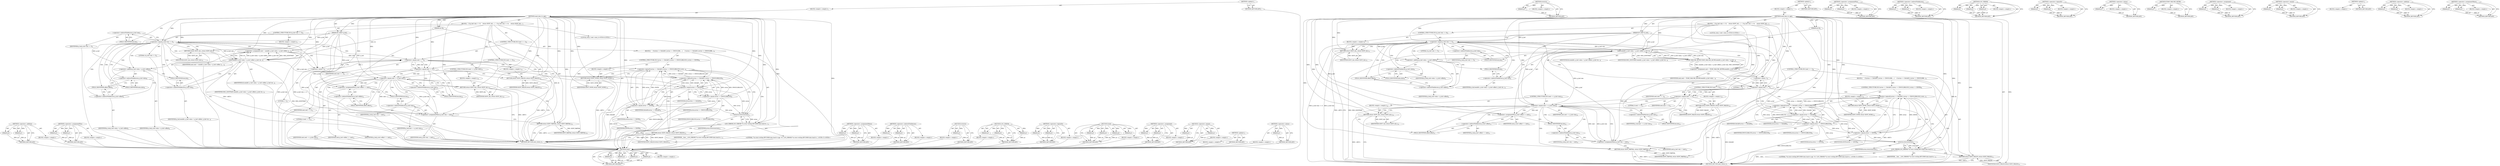 digraph "&lt;operator&gt;.assignmentMinus" {
vulnerable_140 [label=<(METHOD,&lt;operator&gt;.addition)>];
vulnerable_141 [label=<(PARAM,p1)>];
vulnerable_142 [label=<(PARAM,p2)>];
vulnerable_143 [label=<(BLOCK,&lt;empty&gt;,&lt;empty&gt;)>];
vulnerable_144 [label=<(METHOD_RETURN,ANY)>];
vulnerable_164 [label=<(METHOD,&lt;operator&gt;.assignmentPlus)>];
vulnerable_165 [label=<(PARAM,p1)>];
vulnerable_166 [label=<(PARAM,p2)>];
vulnerable_167 [label=<(BLOCK,&lt;empty&gt;,&lt;empty&gt;)>];
vulnerable_168 [label=<(METHOD_RETURN,ANY)>];
vulnerable_6 [label=<(METHOD,&lt;global&gt;)<SUB>1</SUB>>];
vulnerable_7 [label=<(BLOCK,&lt;empty&gt;,&lt;empty&gt;)<SUB>1</SUB>>];
vulnerable_8 [label=<(METHOD,send_data_to_app)<SUB>1</SUB>>];
vulnerable_9 [label=<(PARAM,int fd)<SUB>1</SUB>>];
vulnerable_10 [label=<(PARAM,BT_HDR *p_buf)<SUB>1</SUB>>];
vulnerable_11 [label=<(BLOCK,{

   if (p_buf-&gt;len == 0)
     return SENT_ALL...,{

   if (p_buf-&gt;len == 0)
     return SENT_ALL...)<SUB>1</SUB>>];
vulnerable_12 [label=<(CONTROL_STRUCTURE,IF,if (p_buf-&gt;len == 0))<SUB>3</SUB>>];
vulnerable_13 [label=<(&lt;operator&gt;.equals,p_buf-&gt;len == 0)<SUB>3</SUB>>];
vulnerable_14 [label=<(&lt;operator&gt;.indirectFieldAccess,p_buf-&gt;len)<SUB>3</SUB>>];
vulnerable_15 [label=<(IDENTIFIER,p_buf,p_buf-&gt;len == 0)<SUB>3</SUB>>];
vulnerable_16 [label=<(FIELD_IDENTIFIER,len,len)<SUB>3</SUB>>];
vulnerable_17 [label=<(LITERAL,0,p_buf-&gt;len == 0)<SUB>3</SUB>>];
vulnerable_18 [label=<(BLOCK,&lt;empty&gt;,&lt;empty&gt;)<SUB>4</SUB>>];
vulnerable_19 [label=<(RETURN,return SENT_ALL;,return SENT_ALL;)<SUB>4</SUB>>];
vulnerable_20 [label=<(IDENTIFIER,SENT_ALL,return SENT_ALL;)<SUB>4</SUB>>];
vulnerable_21 [label="<(LOCAL,ssize_t sent: ssize_t)<SUB>6</SUB>>"];
vulnerable_22 [label=<(&lt;operator&gt;.assignment,sent = send(fd, p_buf-&gt;data + p_buf-&gt;offset, p_...)<SUB>6</SUB>>];
vulnerable_23 [label=<(IDENTIFIER,sent,sent = send(fd, p_buf-&gt;data + p_buf-&gt;offset, p_...)<SUB>6</SUB>>];
vulnerable_24 [label=<(send,send(fd, p_buf-&gt;data + p_buf-&gt;offset, p_buf-&gt;le...)<SUB>6</SUB>>];
vulnerable_25 [label=<(IDENTIFIER,fd,send(fd, p_buf-&gt;data + p_buf-&gt;offset, p_buf-&gt;le...)<SUB>6</SUB>>];
vulnerable_26 [label=<(&lt;operator&gt;.addition,p_buf-&gt;data + p_buf-&gt;offset)<SUB>6</SUB>>];
vulnerable_27 [label=<(&lt;operator&gt;.indirectFieldAccess,p_buf-&gt;data)<SUB>6</SUB>>];
vulnerable_28 [label=<(IDENTIFIER,p_buf,p_buf-&gt;data + p_buf-&gt;offset)<SUB>6</SUB>>];
vulnerable_29 [label=<(FIELD_IDENTIFIER,data,data)<SUB>6</SUB>>];
vulnerable_30 [label=<(&lt;operator&gt;.indirectFieldAccess,p_buf-&gt;offset)<SUB>6</SUB>>];
vulnerable_31 [label=<(IDENTIFIER,p_buf,p_buf-&gt;data + p_buf-&gt;offset)<SUB>6</SUB>>];
vulnerable_32 [label=<(FIELD_IDENTIFIER,offset,offset)<SUB>6</SUB>>];
vulnerable_33 [label=<(&lt;operator&gt;.indirectFieldAccess,p_buf-&gt;len)<SUB>6</SUB>>];
vulnerable_34 [label=<(IDENTIFIER,p_buf,send(fd, p_buf-&gt;data + p_buf-&gt;offset, p_buf-&gt;le...)<SUB>6</SUB>>];
vulnerable_35 [label=<(FIELD_IDENTIFIER,len,len)<SUB>6</SUB>>];
vulnerable_36 [label=<(IDENTIFIER,MSG_DONTWAIT,send(fd, p_buf-&gt;data + p_buf-&gt;offset, p_buf-&gt;le...)<SUB>6</SUB>>];
vulnerable_37 [label=<(CONTROL_STRUCTURE,IF,if (sent == -1))<SUB>8</SUB>>];
vulnerable_38 [label=<(&lt;operator&gt;.equals,sent == -1)<SUB>8</SUB>>];
vulnerable_39 [label=<(IDENTIFIER,sent,sent == -1)<SUB>8</SUB>>];
vulnerable_40 [label=<(&lt;operator&gt;.minus,-1)<SUB>8</SUB>>];
vulnerable_41 [label=<(LITERAL,1,-1)<SUB>8</SUB>>];
vulnerable_42 [label=<(BLOCK,{
     if (errno == EAGAIN || errno == EWOULDBL...,{
     if (errno == EAGAIN || errno == EWOULDBL...)<SUB>8</SUB>>];
vulnerable_43 [label=<(CONTROL_STRUCTURE,IF,if (errno == EAGAIN || errno == EWOULDBLOCK || errno == EINTR))<SUB>9</SUB>>];
vulnerable_44 [label=<(&lt;operator&gt;.logicalOr,errno == EAGAIN || errno == EWOULDBLOCK || errn...)<SUB>9</SUB>>];
vulnerable_45 [label=<(&lt;operator&gt;.logicalOr,errno == EAGAIN || errno == EWOULDBLOCK)<SUB>9</SUB>>];
vulnerable_46 [label=<(&lt;operator&gt;.equals,errno == EAGAIN)<SUB>9</SUB>>];
vulnerable_47 [label=<(IDENTIFIER,errno,errno == EAGAIN)<SUB>9</SUB>>];
vulnerable_48 [label=<(IDENTIFIER,EAGAIN,errno == EAGAIN)<SUB>9</SUB>>];
vulnerable_49 [label=<(&lt;operator&gt;.equals,errno == EWOULDBLOCK)<SUB>9</SUB>>];
vulnerable_50 [label=<(IDENTIFIER,errno,errno == EWOULDBLOCK)<SUB>9</SUB>>];
vulnerable_51 [label=<(IDENTIFIER,EWOULDBLOCK,errno == EWOULDBLOCK)<SUB>9</SUB>>];
vulnerable_52 [label=<(&lt;operator&gt;.equals,errno == EINTR)<SUB>9</SUB>>];
vulnerable_53 [label=<(IDENTIFIER,errno,errno == EINTR)<SUB>9</SUB>>];
vulnerable_54 [label=<(IDENTIFIER,EINTR,errno == EINTR)<SUB>9</SUB>>];
vulnerable_55 [label=<(BLOCK,&lt;empty&gt;,&lt;empty&gt;)<SUB>10</SUB>>];
vulnerable_56 [label=<(RETURN,return SENT_NONE;,return SENT_NONE;)<SUB>10</SUB>>];
vulnerable_57 [label=<(IDENTIFIER,SENT_NONE,return SENT_NONE;)<SUB>10</SUB>>];
vulnerable_58 [label=<(LOG_ERROR,LOG_ERROR(&quot;%s error writing RFCOMM data back to...)<SUB>11</SUB>>];
vulnerable_59 [label="<(LITERAL,&quot;%s error writing RFCOMM data back to app: %s&quot;,LOG_ERROR(&quot;%s error writing RFCOMM data back to...)<SUB>11</SUB>>"];
vulnerable_60 [label=<(IDENTIFIER,__func__,LOG_ERROR(&quot;%s error writing RFCOMM data back to...)<SUB>11</SUB>>];
vulnerable_61 [label=<(strerror,strerror(errno))<SUB>11</SUB>>];
vulnerable_62 [label=<(IDENTIFIER,errno,strerror(errno))<SUB>11</SUB>>];
vulnerable_63 [label=<(RETURN,return SENT_FAILED;,return SENT_FAILED;)<SUB>12</SUB>>];
vulnerable_64 [label=<(IDENTIFIER,SENT_FAILED,return SENT_FAILED;)<SUB>12</SUB>>];
vulnerable_65 [label=<(CONTROL_STRUCTURE,IF,if (sent == 0))<SUB>15</SUB>>];
vulnerable_66 [label=<(&lt;operator&gt;.equals,sent == 0)<SUB>15</SUB>>];
vulnerable_67 [label=<(IDENTIFIER,sent,sent == 0)<SUB>15</SUB>>];
vulnerable_68 [label=<(LITERAL,0,sent == 0)<SUB>15</SUB>>];
vulnerable_69 [label=<(BLOCK,&lt;empty&gt;,&lt;empty&gt;)<SUB>16</SUB>>];
vulnerable_70 [label=<(RETURN,return SENT_FAILED;,return SENT_FAILED;)<SUB>16</SUB>>];
vulnerable_71 [label=<(IDENTIFIER,SENT_FAILED,return SENT_FAILED;)<SUB>16</SUB>>];
vulnerable_72 [label=<(CONTROL_STRUCTURE,IF,if (sent == p_buf-&gt;len))<SUB>18</SUB>>];
vulnerable_73 [label=<(&lt;operator&gt;.equals,sent == p_buf-&gt;len)<SUB>18</SUB>>];
vulnerable_74 [label=<(IDENTIFIER,sent,sent == p_buf-&gt;len)<SUB>18</SUB>>];
vulnerable_75 [label=<(&lt;operator&gt;.indirectFieldAccess,p_buf-&gt;len)<SUB>18</SUB>>];
vulnerable_76 [label=<(IDENTIFIER,p_buf,sent == p_buf-&gt;len)<SUB>18</SUB>>];
vulnerable_77 [label=<(FIELD_IDENTIFIER,len,len)<SUB>18</SUB>>];
vulnerable_78 [label=<(BLOCK,&lt;empty&gt;,&lt;empty&gt;)<SUB>19</SUB>>];
vulnerable_79 [label=<(RETURN,return SENT_ALL;,return SENT_ALL;)<SUB>19</SUB>>];
vulnerable_80 [label=<(IDENTIFIER,SENT_ALL,return SENT_ALL;)<SUB>19</SUB>>];
vulnerable_81 [label=<(&lt;operator&gt;.assignmentPlus,p_buf-&gt;offset += sent)<SUB>21</SUB>>];
vulnerable_82 [label=<(&lt;operator&gt;.indirectFieldAccess,p_buf-&gt;offset)<SUB>21</SUB>>];
vulnerable_83 [label=<(IDENTIFIER,p_buf,p_buf-&gt;offset += sent)<SUB>21</SUB>>];
vulnerable_84 [label=<(FIELD_IDENTIFIER,offset,offset)<SUB>21</SUB>>];
vulnerable_85 [label=<(IDENTIFIER,sent,p_buf-&gt;offset += sent)<SUB>21</SUB>>];
vulnerable_86 [label=<(&lt;operator&gt;.assignmentMinus,p_buf-&gt;len -= sent)<SUB>22</SUB>>];
vulnerable_87 [label=<(&lt;operator&gt;.indirectFieldAccess,p_buf-&gt;len)<SUB>22</SUB>>];
vulnerable_88 [label=<(IDENTIFIER,p_buf,p_buf-&gt;len -= sent)<SUB>22</SUB>>];
vulnerable_89 [label=<(FIELD_IDENTIFIER,len,len)<SUB>22</SUB>>];
vulnerable_90 [label=<(IDENTIFIER,sent,p_buf-&gt;len -= sent)<SUB>22</SUB>>];
vulnerable_91 [label=<(RETURN,return SENT_PARTIAL;,return SENT_PARTIAL;)<SUB>23</SUB>>];
vulnerable_92 [label=<(IDENTIFIER,SENT_PARTIAL,return SENT_PARTIAL;)<SUB>23</SUB>>];
vulnerable_93 [label=<(METHOD_RETURN,sent_status_t)<SUB>1</SUB>>];
vulnerable_95 [label=<(METHOD_RETURN,ANY)<SUB>1</SUB>>];
vulnerable_169 [label=<(METHOD,&lt;operator&gt;.assignmentMinus)>];
vulnerable_170 [label=<(PARAM,p1)>];
vulnerable_171 [label=<(PARAM,p2)>];
vulnerable_172 [label=<(BLOCK,&lt;empty&gt;,&lt;empty&gt;)>];
vulnerable_173 [label=<(METHOD_RETURN,ANY)>];
vulnerable_123 [label=<(METHOD,&lt;operator&gt;.indirectFieldAccess)>];
vulnerable_124 [label=<(PARAM,p1)>];
vulnerable_125 [label=<(PARAM,p2)>];
vulnerable_126 [label=<(BLOCK,&lt;empty&gt;,&lt;empty&gt;)>];
vulnerable_127 [label=<(METHOD_RETURN,ANY)>];
vulnerable_160 [label=<(METHOD,strerror)>];
vulnerable_161 [label=<(PARAM,p1)>];
vulnerable_162 [label=<(BLOCK,&lt;empty&gt;,&lt;empty&gt;)>];
vulnerable_163 [label=<(METHOD_RETURN,ANY)>];
vulnerable_154 [label=<(METHOD,LOG_ERROR)>];
vulnerable_155 [label=<(PARAM,p1)>];
vulnerable_156 [label=<(PARAM,p2)>];
vulnerable_157 [label=<(PARAM,p3)>];
vulnerable_158 [label=<(BLOCK,&lt;empty&gt;,&lt;empty&gt;)>];
vulnerable_159 [label=<(METHOD_RETURN,ANY)>];
vulnerable_149 [label=<(METHOD,&lt;operator&gt;.logicalOr)>];
vulnerable_150 [label=<(PARAM,p1)>];
vulnerable_151 [label=<(PARAM,p2)>];
vulnerable_152 [label=<(BLOCK,&lt;empty&gt;,&lt;empty&gt;)>];
vulnerable_153 [label=<(METHOD_RETURN,ANY)>];
vulnerable_133 [label=<(METHOD,send)>];
vulnerable_134 [label=<(PARAM,p1)>];
vulnerable_135 [label=<(PARAM,p2)>];
vulnerable_136 [label=<(PARAM,p3)>];
vulnerable_137 [label=<(PARAM,p4)>];
vulnerable_138 [label=<(BLOCK,&lt;empty&gt;,&lt;empty&gt;)>];
vulnerable_139 [label=<(METHOD_RETURN,ANY)>];
vulnerable_128 [label=<(METHOD,&lt;operator&gt;.assignment)>];
vulnerable_129 [label=<(PARAM,p1)>];
vulnerable_130 [label=<(PARAM,p2)>];
vulnerable_131 [label=<(BLOCK,&lt;empty&gt;,&lt;empty&gt;)>];
vulnerable_132 [label=<(METHOD_RETURN,ANY)>];
vulnerable_118 [label=<(METHOD,&lt;operator&gt;.equals)>];
vulnerable_119 [label=<(PARAM,p1)>];
vulnerable_120 [label=<(PARAM,p2)>];
vulnerable_121 [label=<(BLOCK,&lt;empty&gt;,&lt;empty&gt;)>];
vulnerable_122 [label=<(METHOD_RETURN,ANY)>];
vulnerable_112 [label=<(METHOD,&lt;global&gt;)<SUB>1</SUB>>];
vulnerable_113 [label=<(BLOCK,&lt;empty&gt;,&lt;empty&gt;)>];
vulnerable_114 [label=<(METHOD_RETURN,ANY)>];
vulnerable_145 [label=<(METHOD,&lt;operator&gt;.minus)>];
vulnerable_146 [label=<(PARAM,p1)>];
vulnerable_147 [label=<(BLOCK,&lt;empty&gt;,&lt;empty&gt;)>];
vulnerable_148 [label=<(METHOD_RETURN,ANY)>];
fixed_138 [label=<(METHOD,send)>];
fixed_139 [label=<(PARAM,p1)>];
fixed_140 [label=<(PARAM,p2)>];
fixed_141 [label=<(PARAM,p3)>];
fixed_142 [label=<(PARAM,p4)>];
fixed_143 [label=<(BLOCK,&lt;empty&gt;,&lt;empty&gt;)>];
fixed_144 [label=<(METHOD_RETURN,ANY)>];
fixed_165 [label=<(METHOD,strerror)>];
fixed_166 [label=<(PARAM,p1)>];
fixed_167 [label=<(BLOCK,&lt;empty&gt;,&lt;empty&gt;)>];
fixed_168 [label=<(METHOD_RETURN,ANY)>];
fixed_6 [label=<(METHOD,&lt;global&gt;)<SUB>1</SUB>>];
fixed_7 [label=<(BLOCK,&lt;empty&gt;,&lt;empty&gt;)<SUB>1</SUB>>];
fixed_8 [label=<(METHOD,send_data_to_app)<SUB>1</SUB>>];
fixed_9 [label=<(PARAM,int fd)<SUB>1</SUB>>];
fixed_10 [label=<(PARAM,BT_HDR *p_buf)<SUB>1</SUB>>];
fixed_11 [label=<(BLOCK,{

   if (p_buf-&gt;len == 0)
     return SENT_ALL...,{

   if (p_buf-&gt;len == 0)
     return SENT_ALL...)<SUB>1</SUB>>];
fixed_12 [label=<(CONTROL_STRUCTURE,IF,if (p_buf-&gt;len == 0))<SUB>3</SUB>>];
fixed_13 [label=<(&lt;operator&gt;.equals,p_buf-&gt;len == 0)<SUB>3</SUB>>];
fixed_14 [label=<(&lt;operator&gt;.indirectFieldAccess,p_buf-&gt;len)<SUB>3</SUB>>];
fixed_15 [label=<(IDENTIFIER,p_buf,p_buf-&gt;len == 0)<SUB>3</SUB>>];
fixed_16 [label=<(FIELD_IDENTIFIER,len,len)<SUB>3</SUB>>];
fixed_17 [label=<(LITERAL,0,p_buf-&gt;len == 0)<SUB>3</SUB>>];
fixed_18 [label=<(BLOCK,&lt;empty&gt;,&lt;empty&gt;)<SUB>4</SUB>>];
fixed_19 [label=<(RETURN,return SENT_ALL;,return SENT_ALL;)<SUB>4</SUB>>];
fixed_20 [label=<(IDENTIFIER,SENT_ALL,return SENT_ALL;)<SUB>4</SUB>>];
fixed_21 [label="<(LOCAL,ssize_t sent: ssize_t)<SUB>6</SUB>>"];
fixed_22 [label=<(&lt;operator&gt;.assignment,sent = TEMP_FAILURE_RETRY(send(fd, p_buf-&gt;data ...)<SUB>6</SUB>>];
fixed_23 [label=<(IDENTIFIER,sent,sent = TEMP_FAILURE_RETRY(send(fd, p_buf-&gt;data ...)<SUB>6</SUB>>];
fixed_24 [label=<(TEMP_FAILURE_RETRY,TEMP_FAILURE_RETRY(send(fd, p_buf-&gt;data + p_buf...)<SUB>6</SUB>>];
fixed_25 [label=<(send,send(fd, p_buf-&gt;data + p_buf-&gt;offset, p_buf-&gt;le...)<SUB>6</SUB>>];
fixed_26 [label=<(IDENTIFIER,fd,send(fd, p_buf-&gt;data + p_buf-&gt;offset, p_buf-&gt;le...)<SUB>6</SUB>>];
fixed_27 [label=<(&lt;operator&gt;.addition,p_buf-&gt;data + p_buf-&gt;offset)<SUB>6</SUB>>];
fixed_28 [label=<(&lt;operator&gt;.indirectFieldAccess,p_buf-&gt;data)<SUB>6</SUB>>];
fixed_29 [label=<(IDENTIFIER,p_buf,p_buf-&gt;data + p_buf-&gt;offset)<SUB>6</SUB>>];
fixed_30 [label=<(FIELD_IDENTIFIER,data,data)<SUB>6</SUB>>];
fixed_31 [label=<(&lt;operator&gt;.indirectFieldAccess,p_buf-&gt;offset)<SUB>6</SUB>>];
fixed_32 [label=<(IDENTIFIER,p_buf,p_buf-&gt;data + p_buf-&gt;offset)<SUB>6</SUB>>];
fixed_33 [label=<(FIELD_IDENTIFIER,offset,offset)<SUB>6</SUB>>];
fixed_34 [label=<(&lt;operator&gt;.indirectFieldAccess,p_buf-&gt;len)<SUB>6</SUB>>];
fixed_35 [label=<(IDENTIFIER,p_buf,send(fd, p_buf-&gt;data + p_buf-&gt;offset, p_buf-&gt;le...)<SUB>6</SUB>>];
fixed_36 [label=<(FIELD_IDENTIFIER,len,len)<SUB>6</SUB>>];
fixed_37 [label=<(IDENTIFIER,MSG_DONTWAIT,send(fd, p_buf-&gt;data + p_buf-&gt;offset, p_buf-&gt;le...)<SUB>6</SUB>>];
fixed_38 [label=<(CONTROL_STRUCTURE,IF,if (sent == -1))<SUB>8</SUB>>];
fixed_39 [label=<(&lt;operator&gt;.equals,sent == -1)<SUB>8</SUB>>];
fixed_40 [label=<(IDENTIFIER,sent,sent == -1)<SUB>8</SUB>>];
fixed_41 [label=<(&lt;operator&gt;.minus,-1)<SUB>8</SUB>>];
fixed_42 [label=<(LITERAL,1,-1)<SUB>8</SUB>>];
fixed_43 [label=<(BLOCK,{
     if (errno == EAGAIN || errno == EWOULDBL...,{
     if (errno == EAGAIN || errno == EWOULDBL...)<SUB>8</SUB>>];
fixed_44 [label=<(CONTROL_STRUCTURE,IF,if (errno == EAGAIN || errno == EWOULDBLOCK || errno == EINTR))<SUB>9</SUB>>];
fixed_45 [label=<(&lt;operator&gt;.logicalOr,errno == EAGAIN || errno == EWOULDBLOCK || errn...)<SUB>9</SUB>>];
fixed_46 [label=<(&lt;operator&gt;.logicalOr,errno == EAGAIN || errno == EWOULDBLOCK)<SUB>9</SUB>>];
fixed_47 [label=<(&lt;operator&gt;.equals,errno == EAGAIN)<SUB>9</SUB>>];
fixed_48 [label=<(IDENTIFIER,errno,errno == EAGAIN)<SUB>9</SUB>>];
fixed_49 [label=<(IDENTIFIER,EAGAIN,errno == EAGAIN)<SUB>9</SUB>>];
fixed_50 [label=<(&lt;operator&gt;.equals,errno == EWOULDBLOCK)<SUB>9</SUB>>];
fixed_51 [label=<(IDENTIFIER,errno,errno == EWOULDBLOCK)<SUB>9</SUB>>];
fixed_52 [label=<(IDENTIFIER,EWOULDBLOCK,errno == EWOULDBLOCK)<SUB>9</SUB>>];
fixed_53 [label=<(&lt;operator&gt;.equals,errno == EINTR)<SUB>9</SUB>>];
fixed_54 [label=<(IDENTIFIER,errno,errno == EINTR)<SUB>9</SUB>>];
fixed_55 [label=<(IDENTIFIER,EINTR,errno == EINTR)<SUB>9</SUB>>];
fixed_56 [label=<(BLOCK,&lt;empty&gt;,&lt;empty&gt;)<SUB>10</SUB>>];
fixed_57 [label=<(RETURN,return SENT_NONE;,return SENT_NONE;)<SUB>10</SUB>>];
fixed_58 [label=<(IDENTIFIER,SENT_NONE,return SENT_NONE;)<SUB>10</SUB>>];
fixed_59 [label=<(LOG_ERROR,LOG_ERROR(&quot;%s error writing RFCOMM data back to...)<SUB>11</SUB>>];
fixed_60 [label="<(LITERAL,&quot;%s error writing RFCOMM data back to app: %s&quot;,LOG_ERROR(&quot;%s error writing RFCOMM data back to...)<SUB>11</SUB>>"];
fixed_61 [label=<(IDENTIFIER,__func__,LOG_ERROR(&quot;%s error writing RFCOMM data back to...)<SUB>11</SUB>>];
fixed_62 [label=<(strerror,strerror(errno))<SUB>11</SUB>>];
fixed_63 [label=<(IDENTIFIER,errno,strerror(errno))<SUB>11</SUB>>];
fixed_64 [label=<(RETURN,return SENT_FAILED;,return SENT_FAILED;)<SUB>12</SUB>>];
fixed_65 [label=<(IDENTIFIER,SENT_FAILED,return SENT_FAILED;)<SUB>12</SUB>>];
fixed_66 [label=<(CONTROL_STRUCTURE,IF,if (sent == 0))<SUB>15</SUB>>];
fixed_67 [label=<(&lt;operator&gt;.equals,sent == 0)<SUB>15</SUB>>];
fixed_68 [label=<(IDENTIFIER,sent,sent == 0)<SUB>15</SUB>>];
fixed_69 [label=<(LITERAL,0,sent == 0)<SUB>15</SUB>>];
fixed_70 [label=<(BLOCK,&lt;empty&gt;,&lt;empty&gt;)<SUB>16</SUB>>];
fixed_71 [label=<(RETURN,return SENT_FAILED;,return SENT_FAILED;)<SUB>16</SUB>>];
fixed_72 [label=<(IDENTIFIER,SENT_FAILED,return SENT_FAILED;)<SUB>16</SUB>>];
fixed_73 [label=<(CONTROL_STRUCTURE,IF,if (sent == p_buf-&gt;len))<SUB>18</SUB>>];
fixed_74 [label=<(&lt;operator&gt;.equals,sent == p_buf-&gt;len)<SUB>18</SUB>>];
fixed_75 [label=<(IDENTIFIER,sent,sent == p_buf-&gt;len)<SUB>18</SUB>>];
fixed_76 [label=<(&lt;operator&gt;.indirectFieldAccess,p_buf-&gt;len)<SUB>18</SUB>>];
fixed_77 [label=<(IDENTIFIER,p_buf,sent == p_buf-&gt;len)<SUB>18</SUB>>];
fixed_78 [label=<(FIELD_IDENTIFIER,len,len)<SUB>18</SUB>>];
fixed_79 [label=<(BLOCK,&lt;empty&gt;,&lt;empty&gt;)<SUB>19</SUB>>];
fixed_80 [label=<(RETURN,return SENT_ALL;,return SENT_ALL;)<SUB>19</SUB>>];
fixed_81 [label=<(IDENTIFIER,SENT_ALL,return SENT_ALL;)<SUB>19</SUB>>];
fixed_82 [label=<(&lt;operator&gt;.assignmentPlus,p_buf-&gt;offset += sent)<SUB>21</SUB>>];
fixed_83 [label=<(&lt;operator&gt;.indirectFieldAccess,p_buf-&gt;offset)<SUB>21</SUB>>];
fixed_84 [label=<(IDENTIFIER,p_buf,p_buf-&gt;offset += sent)<SUB>21</SUB>>];
fixed_85 [label=<(FIELD_IDENTIFIER,offset,offset)<SUB>21</SUB>>];
fixed_86 [label=<(IDENTIFIER,sent,p_buf-&gt;offset += sent)<SUB>21</SUB>>];
fixed_87 [label=<(&lt;operator&gt;.assignmentMinus,p_buf-&gt;len -= sent)<SUB>22</SUB>>];
fixed_88 [label=<(&lt;operator&gt;.indirectFieldAccess,p_buf-&gt;len)<SUB>22</SUB>>];
fixed_89 [label=<(IDENTIFIER,p_buf,p_buf-&gt;len -= sent)<SUB>22</SUB>>];
fixed_90 [label=<(FIELD_IDENTIFIER,len,len)<SUB>22</SUB>>];
fixed_91 [label=<(IDENTIFIER,sent,p_buf-&gt;len -= sent)<SUB>22</SUB>>];
fixed_92 [label=<(RETURN,return SENT_PARTIAL;,return SENT_PARTIAL;)<SUB>23</SUB>>];
fixed_93 [label=<(IDENTIFIER,SENT_PARTIAL,return SENT_PARTIAL;)<SUB>23</SUB>>];
fixed_94 [label=<(METHOD_RETURN,sent_status_t)<SUB>1</SUB>>];
fixed_96 [label=<(METHOD_RETURN,ANY)<SUB>1</SUB>>];
fixed_169 [label=<(METHOD,&lt;operator&gt;.assignmentPlus)>];
fixed_170 [label=<(PARAM,p1)>];
fixed_171 [label=<(PARAM,p2)>];
fixed_172 [label=<(BLOCK,&lt;empty&gt;,&lt;empty&gt;)>];
fixed_173 [label=<(METHOD_RETURN,ANY)>];
fixed_124 [label=<(METHOD,&lt;operator&gt;.indirectFieldAccess)>];
fixed_125 [label=<(PARAM,p1)>];
fixed_126 [label=<(PARAM,p2)>];
fixed_127 [label=<(BLOCK,&lt;empty&gt;,&lt;empty&gt;)>];
fixed_128 [label=<(METHOD_RETURN,ANY)>];
fixed_159 [label=<(METHOD,LOG_ERROR)>];
fixed_160 [label=<(PARAM,p1)>];
fixed_161 [label=<(PARAM,p2)>];
fixed_162 [label=<(PARAM,p3)>];
fixed_163 [label=<(BLOCK,&lt;empty&gt;,&lt;empty&gt;)>];
fixed_164 [label=<(METHOD_RETURN,ANY)>];
fixed_154 [label=<(METHOD,&lt;operator&gt;.logicalOr)>];
fixed_155 [label=<(PARAM,p1)>];
fixed_156 [label=<(PARAM,p2)>];
fixed_157 [label=<(BLOCK,&lt;empty&gt;,&lt;empty&gt;)>];
fixed_158 [label=<(METHOD_RETURN,ANY)>];
fixed_150 [label=<(METHOD,&lt;operator&gt;.minus)>];
fixed_151 [label=<(PARAM,p1)>];
fixed_152 [label=<(BLOCK,&lt;empty&gt;,&lt;empty&gt;)>];
fixed_153 [label=<(METHOD_RETURN,ANY)>];
fixed_134 [label=<(METHOD,TEMP_FAILURE_RETRY)>];
fixed_135 [label=<(PARAM,p1)>];
fixed_136 [label=<(BLOCK,&lt;empty&gt;,&lt;empty&gt;)>];
fixed_137 [label=<(METHOD_RETURN,ANY)>];
fixed_129 [label=<(METHOD,&lt;operator&gt;.assignment)>];
fixed_130 [label=<(PARAM,p1)>];
fixed_131 [label=<(PARAM,p2)>];
fixed_132 [label=<(BLOCK,&lt;empty&gt;,&lt;empty&gt;)>];
fixed_133 [label=<(METHOD_RETURN,ANY)>];
fixed_119 [label=<(METHOD,&lt;operator&gt;.equals)>];
fixed_120 [label=<(PARAM,p1)>];
fixed_121 [label=<(PARAM,p2)>];
fixed_122 [label=<(BLOCK,&lt;empty&gt;,&lt;empty&gt;)>];
fixed_123 [label=<(METHOD_RETURN,ANY)>];
fixed_113 [label=<(METHOD,&lt;global&gt;)<SUB>1</SUB>>];
fixed_114 [label=<(BLOCK,&lt;empty&gt;,&lt;empty&gt;)>];
fixed_115 [label=<(METHOD_RETURN,ANY)>];
fixed_145 [label=<(METHOD,&lt;operator&gt;.addition)>];
fixed_146 [label=<(PARAM,p1)>];
fixed_147 [label=<(PARAM,p2)>];
fixed_148 [label=<(BLOCK,&lt;empty&gt;,&lt;empty&gt;)>];
fixed_149 [label=<(METHOD_RETURN,ANY)>];
fixed_174 [label=<(METHOD,&lt;operator&gt;.assignmentMinus)>];
fixed_175 [label=<(PARAM,p1)>];
fixed_176 [label=<(PARAM,p2)>];
fixed_177 [label=<(BLOCK,&lt;empty&gt;,&lt;empty&gt;)>];
fixed_178 [label=<(METHOD_RETURN,ANY)>];
vulnerable_140 -> vulnerable_141  [key=0, label="AST: "];
vulnerable_140 -> vulnerable_141  [key=1, label="DDG: "];
vulnerable_140 -> vulnerable_143  [key=0, label="AST: "];
vulnerable_140 -> vulnerable_142  [key=0, label="AST: "];
vulnerable_140 -> vulnerable_142  [key=1, label="DDG: "];
vulnerable_140 -> vulnerable_144  [key=0, label="AST: "];
vulnerable_140 -> vulnerable_144  [key=1, label="CFG: "];
vulnerable_141 -> vulnerable_144  [key=0, label="DDG: p1"];
vulnerable_142 -> vulnerable_144  [key=0, label="DDG: p2"];
vulnerable_143 -> fixed_138  [key=0];
vulnerable_144 -> fixed_138  [key=0];
vulnerable_164 -> vulnerable_165  [key=0, label="AST: "];
vulnerable_164 -> vulnerable_165  [key=1, label="DDG: "];
vulnerable_164 -> vulnerable_167  [key=0, label="AST: "];
vulnerable_164 -> vulnerable_166  [key=0, label="AST: "];
vulnerable_164 -> vulnerable_166  [key=1, label="DDG: "];
vulnerable_164 -> vulnerable_168  [key=0, label="AST: "];
vulnerable_164 -> vulnerable_168  [key=1, label="CFG: "];
vulnerable_165 -> vulnerable_168  [key=0, label="DDG: p1"];
vulnerable_166 -> vulnerable_168  [key=0, label="DDG: p2"];
vulnerable_167 -> fixed_138  [key=0];
vulnerable_168 -> fixed_138  [key=0];
vulnerable_6 -> vulnerable_7  [key=0, label="AST: "];
vulnerable_6 -> vulnerable_95  [key=0, label="AST: "];
vulnerable_6 -> vulnerable_95  [key=1, label="CFG: "];
vulnerable_7 -> vulnerable_8  [key=0, label="AST: "];
vulnerable_8 -> vulnerable_9  [key=0, label="AST: "];
vulnerable_8 -> vulnerable_9  [key=1, label="DDG: "];
vulnerable_8 -> vulnerable_10  [key=0, label="AST: "];
vulnerable_8 -> vulnerable_10  [key=1, label="DDG: "];
vulnerable_8 -> vulnerable_11  [key=0, label="AST: "];
vulnerable_8 -> vulnerable_93  [key=0, label="AST: "];
vulnerable_8 -> vulnerable_16  [key=0, label="CFG: "];
vulnerable_8 -> vulnerable_81  [key=0, label="DDG: "];
vulnerable_8 -> vulnerable_86  [key=0, label="DDG: "];
vulnerable_8 -> vulnerable_91  [key=0, label="DDG: "];
vulnerable_8 -> vulnerable_92  [key=0, label="DDG: "];
vulnerable_8 -> vulnerable_13  [key=0, label="DDG: "];
vulnerable_8 -> vulnerable_19  [key=0, label="DDG: "];
vulnerable_8 -> vulnerable_24  [key=0, label="DDG: "];
vulnerable_8 -> vulnerable_38  [key=0, label="DDG: "];
vulnerable_8 -> vulnerable_63  [key=0, label="DDG: "];
vulnerable_8 -> vulnerable_66  [key=0, label="DDG: "];
vulnerable_8 -> vulnerable_70  [key=0, label="DDG: "];
vulnerable_8 -> vulnerable_73  [key=0, label="DDG: "];
vulnerable_8 -> vulnerable_79  [key=0, label="DDG: "];
vulnerable_8 -> vulnerable_20  [key=0, label="DDG: "];
vulnerable_8 -> vulnerable_40  [key=0, label="DDG: "];
vulnerable_8 -> vulnerable_58  [key=0, label="DDG: "];
vulnerable_8 -> vulnerable_64  [key=0, label="DDG: "];
vulnerable_8 -> vulnerable_71  [key=0, label="DDG: "];
vulnerable_8 -> vulnerable_80  [key=0, label="DDG: "];
vulnerable_8 -> vulnerable_56  [key=0, label="DDG: "];
vulnerable_8 -> vulnerable_61  [key=0, label="DDG: "];
vulnerable_8 -> vulnerable_52  [key=0, label="DDG: "];
vulnerable_8 -> vulnerable_57  [key=0, label="DDG: "];
vulnerable_8 -> vulnerable_46  [key=0, label="DDG: "];
vulnerable_8 -> vulnerable_49  [key=0, label="DDG: "];
vulnerable_9 -> vulnerable_93  [key=0, label="DDG: fd"];
vulnerable_9 -> vulnerable_24  [key=0, label="DDG: fd"];
vulnerable_10 -> vulnerable_93  [key=0, label="DDG: p_buf"];
vulnerable_10 -> vulnerable_81  [key=0, label="DDG: p_buf"];
vulnerable_10 -> vulnerable_86  [key=0, label="DDG: p_buf"];
vulnerable_10 -> vulnerable_13  [key=0, label="DDG: p_buf"];
vulnerable_10 -> vulnerable_24  [key=0, label="DDG: p_buf"];
vulnerable_10 -> vulnerable_73  [key=0, label="DDG: p_buf"];
vulnerable_10 -> vulnerable_26  [key=0, label="DDG: p_buf"];
vulnerable_11 -> vulnerable_12  [key=0, label="AST: "];
vulnerable_11 -> vulnerable_21  [key=0, label="AST: "];
vulnerable_11 -> vulnerable_22  [key=0, label="AST: "];
vulnerable_11 -> vulnerable_37  [key=0, label="AST: "];
vulnerable_11 -> vulnerable_65  [key=0, label="AST: "];
vulnerable_11 -> vulnerable_72  [key=0, label="AST: "];
vulnerable_11 -> vulnerable_81  [key=0, label="AST: "];
vulnerable_11 -> vulnerable_86  [key=0, label="AST: "];
vulnerable_11 -> vulnerable_91  [key=0, label="AST: "];
vulnerable_12 -> vulnerable_13  [key=0, label="AST: "];
vulnerable_12 -> vulnerable_18  [key=0, label="AST: "];
vulnerable_13 -> vulnerable_14  [key=0, label="AST: "];
vulnerable_13 -> vulnerable_17  [key=0, label="AST: "];
vulnerable_13 -> vulnerable_19  [key=0, label="CFG: "];
vulnerable_13 -> vulnerable_19  [key=1, label="CDG: "];
vulnerable_13 -> vulnerable_29  [key=0, label="CFG: "];
vulnerable_13 -> vulnerable_29  [key=1, label="CDG: "];
vulnerable_13 -> vulnerable_93  [key=0, label="DDG: p_buf-&gt;len"];
vulnerable_13 -> vulnerable_93  [key=1, label="DDG: p_buf-&gt;len == 0"];
vulnerable_13 -> vulnerable_24  [key=0, label="DDG: p_buf-&gt;len"];
vulnerable_13 -> vulnerable_24  [key=1, label="CDG: "];
vulnerable_13 -> vulnerable_30  [key=0, label="CDG: "];
vulnerable_13 -> vulnerable_32  [key=0, label="CDG: "];
vulnerable_13 -> vulnerable_26  [key=0, label="CDG: "];
vulnerable_13 -> vulnerable_38  [key=0, label="CDG: "];
vulnerable_13 -> vulnerable_22  [key=0, label="CDG: "];
vulnerable_13 -> vulnerable_27  [key=0, label="CDG: "];
vulnerable_13 -> vulnerable_40  [key=0, label="CDG: "];
vulnerable_13 -> vulnerable_35  [key=0, label="CDG: "];
vulnerable_13 -> vulnerable_33  [key=0, label="CDG: "];
vulnerable_14 -> vulnerable_15  [key=0, label="AST: "];
vulnerable_14 -> vulnerable_16  [key=0, label="AST: "];
vulnerable_14 -> vulnerable_13  [key=0, label="CFG: "];
vulnerable_15 -> fixed_138  [key=0];
vulnerable_16 -> vulnerable_14  [key=0, label="CFG: "];
vulnerable_17 -> fixed_138  [key=0];
vulnerable_18 -> vulnerable_19  [key=0, label="AST: "];
vulnerable_19 -> vulnerable_20  [key=0, label="AST: "];
vulnerable_19 -> vulnerable_93  [key=0, label="CFG: "];
vulnerable_19 -> vulnerable_93  [key=1, label="DDG: &lt;RET&gt;"];
vulnerable_20 -> vulnerable_19  [key=0, label="DDG: SENT_ALL"];
vulnerable_21 -> fixed_138  [key=0];
vulnerable_22 -> vulnerable_23  [key=0, label="AST: "];
vulnerable_22 -> vulnerable_24  [key=0, label="AST: "];
vulnerable_22 -> vulnerable_40  [key=0, label="CFG: "];
vulnerable_22 -> vulnerable_38  [key=0, label="DDG: sent"];
vulnerable_23 -> fixed_138  [key=0];
vulnerable_24 -> vulnerable_25  [key=0, label="AST: "];
vulnerable_24 -> vulnerable_26  [key=0, label="AST: "];
vulnerable_24 -> vulnerable_33  [key=0, label="AST: "];
vulnerable_24 -> vulnerable_36  [key=0, label="AST: "];
vulnerable_24 -> vulnerable_22  [key=0, label="CFG: "];
vulnerable_24 -> vulnerable_22  [key=1, label="DDG: fd"];
vulnerable_24 -> vulnerable_22  [key=2, label="DDG: p_buf-&gt;data + p_buf-&gt;offset"];
vulnerable_24 -> vulnerable_22  [key=3, label="DDG: p_buf-&gt;len"];
vulnerable_24 -> vulnerable_22  [key=4, label="DDG: MSG_DONTWAIT"];
vulnerable_24 -> vulnerable_93  [key=0, label="DDG: MSG_DONTWAIT"];
vulnerable_24 -> vulnerable_73  [key=0, label="DDG: p_buf-&gt;len"];
vulnerable_25 -> fixed_138  [key=0];
vulnerable_26 -> vulnerable_27  [key=0, label="AST: "];
vulnerable_26 -> vulnerable_30  [key=0, label="AST: "];
vulnerable_26 -> vulnerable_35  [key=0, label="CFG: "];
vulnerable_27 -> vulnerable_28  [key=0, label="AST: "];
vulnerable_27 -> vulnerable_29  [key=0, label="AST: "];
vulnerable_27 -> vulnerable_32  [key=0, label="CFG: "];
vulnerable_28 -> fixed_138  [key=0];
vulnerable_29 -> vulnerable_27  [key=0, label="CFG: "];
vulnerable_30 -> vulnerable_31  [key=0, label="AST: "];
vulnerable_30 -> vulnerable_32  [key=0, label="AST: "];
vulnerable_30 -> vulnerable_26  [key=0, label="CFG: "];
vulnerable_31 -> fixed_138  [key=0];
vulnerable_32 -> vulnerable_30  [key=0, label="CFG: "];
vulnerable_33 -> vulnerable_34  [key=0, label="AST: "];
vulnerable_33 -> vulnerable_35  [key=0, label="AST: "];
vulnerable_33 -> vulnerable_24  [key=0, label="CFG: "];
vulnerable_34 -> fixed_138  [key=0];
vulnerable_35 -> vulnerable_33  [key=0, label="CFG: "];
vulnerable_36 -> fixed_138  [key=0];
vulnerable_37 -> vulnerable_38  [key=0, label="AST: "];
vulnerable_37 -> vulnerable_42  [key=0, label="AST: "];
vulnerable_38 -> vulnerable_39  [key=0, label="AST: "];
vulnerable_38 -> vulnerable_40  [key=0, label="AST: "];
vulnerable_38 -> vulnerable_46  [key=0, label="CFG: "];
vulnerable_38 -> vulnerable_46  [key=1, label="CDG: "];
vulnerable_38 -> vulnerable_66  [key=0, label="CFG: "];
vulnerable_38 -> vulnerable_66  [key=1, label="DDG: sent"];
vulnerable_38 -> vulnerable_66  [key=2, label="CDG: "];
vulnerable_38 -> vulnerable_45  [key=0, label="CDG: "];
vulnerable_38 -> vulnerable_44  [key=0, label="CDG: "];
vulnerable_39 -> fixed_138  [key=0];
vulnerable_40 -> vulnerable_41  [key=0, label="AST: "];
vulnerable_40 -> vulnerable_38  [key=0, label="CFG: "];
vulnerable_40 -> vulnerable_38  [key=1, label="DDG: 1"];
vulnerable_41 -> fixed_138  [key=0];
vulnerable_42 -> vulnerable_43  [key=0, label="AST: "];
vulnerable_42 -> vulnerable_58  [key=0, label="AST: "];
vulnerable_42 -> vulnerable_63  [key=0, label="AST: "];
vulnerable_43 -> vulnerable_44  [key=0, label="AST: "];
vulnerable_43 -> vulnerable_55  [key=0, label="AST: "];
vulnerable_44 -> vulnerable_45  [key=0, label="AST: "];
vulnerable_44 -> vulnerable_52  [key=0, label="AST: "];
vulnerable_44 -> vulnerable_56  [key=0, label="CFG: "];
vulnerable_44 -> vulnerable_56  [key=1, label="CDG: "];
vulnerable_44 -> vulnerable_61  [key=0, label="CFG: "];
vulnerable_44 -> vulnerable_61  [key=1, label="CDG: "];
vulnerable_44 -> vulnerable_58  [key=0, label="CDG: "];
vulnerable_44 -> vulnerable_63  [key=0, label="CDG: "];
vulnerable_45 -> vulnerable_46  [key=0, label="AST: "];
vulnerable_45 -> vulnerable_49  [key=0, label="AST: "];
vulnerable_45 -> vulnerable_44  [key=0, label="CFG: "];
vulnerable_45 -> vulnerable_44  [key=1, label="DDG: errno == EAGAIN"];
vulnerable_45 -> vulnerable_44  [key=2, label="DDG: errno == EWOULDBLOCK"];
vulnerable_45 -> vulnerable_52  [key=0, label="CFG: "];
vulnerable_45 -> vulnerable_52  [key=1, label="CDG: "];
vulnerable_46 -> vulnerable_47  [key=0, label="AST: "];
vulnerable_46 -> vulnerable_48  [key=0, label="AST: "];
vulnerable_46 -> vulnerable_45  [key=0, label="CFG: "];
vulnerable_46 -> vulnerable_45  [key=1, label="DDG: errno"];
vulnerable_46 -> vulnerable_45  [key=2, label="DDG: EAGAIN"];
vulnerable_46 -> vulnerable_49  [key=0, label="CFG: "];
vulnerable_46 -> vulnerable_49  [key=1, label="DDG: errno"];
vulnerable_46 -> vulnerable_49  [key=2, label="CDG: "];
vulnerable_46 -> vulnerable_93  [key=0, label="DDG: EAGAIN"];
vulnerable_46 -> vulnerable_61  [key=0, label="DDG: errno"];
vulnerable_46 -> vulnerable_52  [key=0, label="DDG: errno"];
vulnerable_47 -> fixed_138  [key=0];
vulnerable_48 -> fixed_138  [key=0];
vulnerable_49 -> vulnerable_50  [key=0, label="AST: "];
vulnerable_49 -> vulnerable_51  [key=0, label="AST: "];
vulnerable_49 -> vulnerable_45  [key=0, label="CFG: "];
vulnerable_49 -> vulnerable_45  [key=1, label="DDG: errno"];
vulnerable_49 -> vulnerable_45  [key=2, label="DDG: EWOULDBLOCK"];
vulnerable_49 -> vulnerable_93  [key=0, label="DDG: EWOULDBLOCK"];
vulnerable_49 -> vulnerable_61  [key=0, label="DDG: errno"];
vulnerable_49 -> vulnerable_52  [key=0, label="DDG: errno"];
vulnerable_50 -> fixed_138  [key=0];
vulnerable_51 -> fixed_138  [key=0];
vulnerable_52 -> vulnerable_53  [key=0, label="AST: "];
vulnerable_52 -> vulnerable_54  [key=0, label="AST: "];
vulnerable_52 -> vulnerable_44  [key=0, label="CFG: "];
vulnerable_52 -> vulnerable_44  [key=1, label="DDG: errno"];
vulnerable_52 -> vulnerable_44  [key=2, label="DDG: EINTR"];
vulnerable_52 -> vulnerable_93  [key=0, label="DDG: EINTR"];
vulnerable_52 -> vulnerable_61  [key=0, label="DDG: errno"];
vulnerable_53 -> fixed_138  [key=0];
vulnerable_54 -> fixed_138  [key=0];
vulnerable_55 -> vulnerable_56  [key=0, label="AST: "];
vulnerable_56 -> vulnerable_57  [key=0, label="AST: "];
vulnerable_56 -> vulnerable_93  [key=0, label="CFG: "];
vulnerable_56 -> vulnerable_93  [key=1, label="DDG: &lt;RET&gt;"];
vulnerable_57 -> vulnerable_56  [key=0, label="DDG: SENT_NONE"];
vulnerable_58 -> vulnerable_59  [key=0, label="AST: "];
vulnerable_58 -> vulnerable_60  [key=0, label="AST: "];
vulnerable_58 -> vulnerable_61  [key=0, label="AST: "];
vulnerable_58 -> vulnerable_63  [key=0, label="CFG: "];
vulnerable_58 -> vulnerable_93  [key=0, label="DDG: __func__"];
vulnerable_59 -> fixed_138  [key=0];
vulnerable_60 -> fixed_138  [key=0];
vulnerable_61 -> vulnerable_62  [key=0, label="AST: "];
vulnerable_61 -> vulnerable_58  [key=0, label="CFG: "];
vulnerable_61 -> vulnerable_58  [key=1, label="DDG: errno"];
vulnerable_62 -> fixed_138  [key=0];
vulnerable_63 -> vulnerable_64  [key=0, label="AST: "];
vulnerable_63 -> vulnerable_93  [key=0, label="CFG: "];
vulnerable_63 -> vulnerable_93  [key=1, label="DDG: &lt;RET&gt;"];
vulnerable_64 -> vulnerable_63  [key=0, label="DDG: SENT_FAILED"];
vulnerable_65 -> vulnerable_66  [key=0, label="AST: "];
vulnerable_65 -> vulnerable_69  [key=0, label="AST: "];
vulnerable_66 -> vulnerable_67  [key=0, label="AST: "];
vulnerable_66 -> vulnerable_68  [key=0, label="AST: "];
vulnerable_66 -> vulnerable_70  [key=0, label="CFG: "];
vulnerable_66 -> vulnerable_70  [key=1, label="CDG: "];
vulnerable_66 -> vulnerable_77  [key=0, label="CFG: "];
vulnerable_66 -> vulnerable_77  [key=1, label="CDG: "];
vulnerable_66 -> vulnerable_73  [key=0, label="DDG: sent"];
vulnerable_66 -> vulnerable_73  [key=1, label="CDG: "];
vulnerable_66 -> vulnerable_75  [key=0, label="CDG: "];
vulnerable_67 -> fixed_138  [key=0];
vulnerable_68 -> fixed_138  [key=0];
vulnerable_69 -> vulnerable_70  [key=0, label="AST: "];
vulnerable_70 -> vulnerable_71  [key=0, label="AST: "];
vulnerable_70 -> vulnerable_93  [key=0, label="CFG: "];
vulnerable_70 -> vulnerable_93  [key=1, label="DDG: &lt;RET&gt;"];
vulnerable_71 -> vulnerable_70  [key=0, label="DDG: SENT_FAILED"];
vulnerable_72 -> vulnerable_73  [key=0, label="AST: "];
vulnerable_72 -> vulnerable_78  [key=0, label="AST: "];
vulnerable_73 -> vulnerable_74  [key=0, label="AST: "];
vulnerable_73 -> vulnerable_75  [key=0, label="AST: "];
vulnerable_73 -> vulnerable_79  [key=0, label="CFG: "];
vulnerable_73 -> vulnerable_79  [key=1, label="CDG: "];
vulnerable_73 -> vulnerable_84  [key=0, label="CFG: "];
vulnerable_73 -> vulnerable_84  [key=1, label="CDG: "];
vulnerable_73 -> vulnerable_81  [key=0, label="DDG: sent"];
vulnerable_73 -> vulnerable_81  [key=1, label="CDG: "];
vulnerable_73 -> vulnerable_86  [key=0, label="DDG: sent"];
vulnerable_73 -> vulnerable_86  [key=1, label="DDG: p_buf-&gt;len"];
vulnerable_73 -> vulnerable_86  [key=2, label="CDG: "];
vulnerable_73 -> vulnerable_89  [key=0, label="CDG: "];
vulnerable_73 -> vulnerable_87  [key=0, label="CDG: "];
vulnerable_73 -> vulnerable_91  [key=0, label="CDG: "];
vulnerable_73 -> vulnerable_82  [key=0, label="CDG: "];
vulnerable_74 -> fixed_138  [key=0];
vulnerable_75 -> vulnerable_76  [key=0, label="AST: "];
vulnerable_75 -> vulnerable_77  [key=0, label="AST: "];
vulnerable_75 -> vulnerable_73  [key=0, label="CFG: "];
vulnerable_76 -> fixed_138  [key=0];
vulnerable_77 -> vulnerable_75  [key=0, label="CFG: "];
vulnerable_78 -> vulnerable_79  [key=0, label="AST: "];
vulnerable_79 -> vulnerable_80  [key=0, label="AST: "];
vulnerable_79 -> vulnerable_93  [key=0, label="CFG: "];
vulnerable_79 -> vulnerable_93  [key=1, label="DDG: &lt;RET&gt;"];
vulnerable_80 -> vulnerable_79  [key=0, label="DDG: SENT_ALL"];
vulnerable_81 -> vulnerable_82  [key=0, label="AST: "];
vulnerable_81 -> vulnerable_85  [key=0, label="AST: "];
vulnerable_81 -> vulnerable_89  [key=0, label="CFG: "];
vulnerable_82 -> vulnerable_83  [key=0, label="AST: "];
vulnerable_82 -> vulnerable_84  [key=0, label="AST: "];
vulnerable_82 -> vulnerable_81  [key=0, label="CFG: "];
vulnerable_83 -> fixed_138  [key=0];
vulnerable_84 -> vulnerable_82  [key=0, label="CFG: "];
vulnerable_85 -> fixed_138  [key=0];
vulnerable_86 -> vulnerable_87  [key=0, label="AST: "];
vulnerable_86 -> vulnerable_90  [key=0, label="AST: "];
vulnerable_86 -> vulnerable_91  [key=0, label="CFG: "];
vulnerable_87 -> vulnerable_88  [key=0, label="AST: "];
vulnerable_87 -> vulnerable_89  [key=0, label="AST: "];
vulnerable_87 -> vulnerable_86  [key=0, label="CFG: "];
vulnerable_88 -> fixed_138  [key=0];
vulnerable_89 -> vulnerable_87  [key=0, label="CFG: "];
vulnerable_90 -> fixed_138  [key=0];
vulnerable_91 -> vulnerable_92  [key=0, label="AST: "];
vulnerable_91 -> vulnerable_93  [key=0, label="CFG: "];
vulnerable_91 -> vulnerable_93  [key=1, label="DDG: &lt;RET&gt;"];
vulnerable_92 -> vulnerable_91  [key=0, label="DDG: SENT_PARTIAL"];
vulnerable_93 -> fixed_138  [key=0];
vulnerable_95 -> fixed_138  [key=0];
vulnerable_169 -> vulnerable_170  [key=0, label="AST: "];
vulnerable_169 -> vulnerable_170  [key=1, label="DDG: "];
vulnerable_169 -> vulnerable_172  [key=0, label="AST: "];
vulnerable_169 -> vulnerable_171  [key=0, label="AST: "];
vulnerable_169 -> vulnerable_171  [key=1, label="DDG: "];
vulnerable_169 -> vulnerable_173  [key=0, label="AST: "];
vulnerable_169 -> vulnerable_173  [key=1, label="CFG: "];
vulnerable_170 -> vulnerable_173  [key=0, label="DDG: p1"];
vulnerable_171 -> vulnerable_173  [key=0, label="DDG: p2"];
vulnerable_172 -> fixed_138  [key=0];
vulnerable_173 -> fixed_138  [key=0];
vulnerable_123 -> vulnerable_124  [key=0, label="AST: "];
vulnerable_123 -> vulnerable_124  [key=1, label="DDG: "];
vulnerable_123 -> vulnerable_126  [key=0, label="AST: "];
vulnerable_123 -> vulnerable_125  [key=0, label="AST: "];
vulnerable_123 -> vulnerable_125  [key=1, label="DDG: "];
vulnerable_123 -> vulnerable_127  [key=0, label="AST: "];
vulnerable_123 -> vulnerable_127  [key=1, label="CFG: "];
vulnerable_124 -> vulnerable_127  [key=0, label="DDG: p1"];
vulnerable_125 -> vulnerable_127  [key=0, label="DDG: p2"];
vulnerable_126 -> fixed_138  [key=0];
vulnerable_127 -> fixed_138  [key=0];
vulnerable_160 -> vulnerable_161  [key=0, label="AST: "];
vulnerable_160 -> vulnerable_161  [key=1, label="DDG: "];
vulnerable_160 -> vulnerable_162  [key=0, label="AST: "];
vulnerable_160 -> vulnerable_163  [key=0, label="AST: "];
vulnerable_160 -> vulnerable_163  [key=1, label="CFG: "];
vulnerable_161 -> vulnerable_163  [key=0, label="DDG: p1"];
vulnerable_162 -> fixed_138  [key=0];
vulnerable_163 -> fixed_138  [key=0];
vulnerable_154 -> vulnerable_155  [key=0, label="AST: "];
vulnerable_154 -> vulnerable_155  [key=1, label="DDG: "];
vulnerable_154 -> vulnerable_158  [key=0, label="AST: "];
vulnerable_154 -> vulnerable_156  [key=0, label="AST: "];
vulnerable_154 -> vulnerable_156  [key=1, label="DDG: "];
vulnerable_154 -> vulnerable_159  [key=0, label="AST: "];
vulnerable_154 -> vulnerable_159  [key=1, label="CFG: "];
vulnerable_154 -> vulnerable_157  [key=0, label="AST: "];
vulnerable_154 -> vulnerable_157  [key=1, label="DDG: "];
vulnerable_155 -> vulnerable_159  [key=0, label="DDG: p1"];
vulnerable_156 -> vulnerable_159  [key=0, label="DDG: p2"];
vulnerable_157 -> vulnerable_159  [key=0, label="DDG: p3"];
vulnerable_158 -> fixed_138  [key=0];
vulnerable_159 -> fixed_138  [key=0];
vulnerable_149 -> vulnerable_150  [key=0, label="AST: "];
vulnerable_149 -> vulnerable_150  [key=1, label="DDG: "];
vulnerable_149 -> vulnerable_152  [key=0, label="AST: "];
vulnerable_149 -> vulnerable_151  [key=0, label="AST: "];
vulnerable_149 -> vulnerable_151  [key=1, label="DDG: "];
vulnerable_149 -> vulnerable_153  [key=0, label="AST: "];
vulnerable_149 -> vulnerable_153  [key=1, label="CFG: "];
vulnerable_150 -> vulnerable_153  [key=0, label="DDG: p1"];
vulnerable_151 -> vulnerable_153  [key=0, label="DDG: p2"];
vulnerable_152 -> fixed_138  [key=0];
vulnerable_153 -> fixed_138  [key=0];
vulnerable_133 -> vulnerable_134  [key=0, label="AST: "];
vulnerable_133 -> vulnerable_134  [key=1, label="DDG: "];
vulnerable_133 -> vulnerable_138  [key=0, label="AST: "];
vulnerable_133 -> vulnerable_135  [key=0, label="AST: "];
vulnerable_133 -> vulnerable_135  [key=1, label="DDG: "];
vulnerable_133 -> vulnerable_139  [key=0, label="AST: "];
vulnerable_133 -> vulnerable_139  [key=1, label="CFG: "];
vulnerable_133 -> vulnerable_136  [key=0, label="AST: "];
vulnerable_133 -> vulnerable_136  [key=1, label="DDG: "];
vulnerable_133 -> vulnerable_137  [key=0, label="AST: "];
vulnerable_133 -> vulnerable_137  [key=1, label="DDG: "];
vulnerable_134 -> vulnerable_139  [key=0, label="DDG: p1"];
vulnerable_135 -> vulnerable_139  [key=0, label="DDG: p2"];
vulnerable_136 -> vulnerable_139  [key=0, label="DDG: p3"];
vulnerable_137 -> vulnerable_139  [key=0, label="DDG: p4"];
vulnerable_138 -> fixed_138  [key=0];
vulnerable_139 -> fixed_138  [key=0];
vulnerable_128 -> vulnerable_129  [key=0, label="AST: "];
vulnerable_128 -> vulnerable_129  [key=1, label="DDG: "];
vulnerable_128 -> vulnerable_131  [key=0, label="AST: "];
vulnerable_128 -> vulnerable_130  [key=0, label="AST: "];
vulnerable_128 -> vulnerable_130  [key=1, label="DDG: "];
vulnerable_128 -> vulnerable_132  [key=0, label="AST: "];
vulnerable_128 -> vulnerable_132  [key=1, label="CFG: "];
vulnerable_129 -> vulnerable_132  [key=0, label="DDG: p1"];
vulnerable_130 -> vulnerable_132  [key=0, label="DDG: p2"];
vulnerable_131 -> fixed_138  [key=0];
vulnerable_132 -> fixed_138  [key=0];
vulnerable_118 -> vulnerable_119  [key=0, label="AST: "];
vulnerable_118 -> vulnerable_119  [key=1, label="DDG: "];
vulnerable_118 -> vulnerable_121  [key=0, label="AST: "];
vulnerable_118 -> vulnerable_120  [key=0, label="AST: "];
vulnerable_118 -> vulnerable_120  [key=1, label="DDG: "];
vulnerable_118 -> vulnerable_122  [key=0, label="AST: "];
vulnerable_118 -> vulnerable_122  [key=1, label="CFG: "];
vulnerable_119 -> vulnerable_122  [key=0, label="DDG: p1"];
vulnerable_120 -> vulnerable_122  [key=0, label="DDG: p2"];
vulnerable_121 -> fixed_138  [key=0];
vulnerable_122 -> fixed_138  [key=0];
vulnerable_112 -> vulnerable_113  [key=0, label="AST: "];
vulnerable_112 -> vulnerable_114  [key=0, label="AST: "];
vulnerable_112 -> vulnerable_114  [key=1, label="CFG: "];
vulnerable_113 -> fixed_138  [key=0];
vulnerable_114 -> fixed_138  [key=0];
vulnerable_145 -> vulnerable_146  [key=0, label="AST: "];
vulnerable_145 -> vulnerable_146  [key=1, label="DDG: "];
vulnerable_145 -> vulnerable_147  [key=0, label="AST: "];
vulnerable_145 -> vulnerable_148  [key=0, label="AST: "];
vulnerable_145 -> vulnerable_148  [key=1, label="CFG: "];
vulnerable_146 -> vulnerable_148  [key=0, label="DDG: p1"];
vulnerable_147 -> fixed_138  [key=0];
vulnerable_148 -> fixed_138  [key=0];
fixed_138 -> fixed_139  [key=0, label="AST: "];
fixed_138 -> fixed_139  [key=1, label="DDG: "];
fixed_138 -> fixed_143  [key=0, label="AST: "];
fixed_138 -> fixed_140  [key=0, label="AST: "];
fixed_138 -> fixed_140  [key=1, label="DDG: "];
fixed_138 -> fixed_144  [key=0, label="AST: "];
fixed_138 -> fixed_144  [key=1, label="CFG: "];
fixed_138 -> fixed_141  [key=0, label="AST: "];
fixed_138 -> fixed_141  [key=1, label="DDG: "];
fixed_138 -> fixed_142  [key=0, label="AST: "];
fixed_138 -> fixed_142  [key=1, label="DDG: "];
fixed_139 -> fixed_144  [key=0, label="DDG: p1"];
fixed_140 -> fixed_144  [key=0, label="DDG: p2"];
fixed_141 -> fixed_144  [key=0, label="DDG: p3"];
fixed_142 -> fixed_144  [key=0, label="DDG: p4"];
fixed_165 -> fixed_166  [key=0, label="AST: "];
fixed_165 -> fixed_166  [key=1, label="DDG: "];
fixed_165 -> fixed_167  [key=0, label="AST: "];
fixed_165 -> fixed_168  [key=0, label="AST: "];
fixed_165 -> fixed_168  [key=1, label="CFG: "];
fixed_166 -> fixed_168  [key=0, label="DDG: p1"];
fixed_6 -> fixed_7  [key=0, label="AST: "];
fixed_6 -> fixed_96  [key=0, label="AST: "];
fixed_6 -> fixed_96  [key=1, label="CFG: "];
fixed_7 -> fixed_8  [key=0, label="AST: "];
fixed_8 -> fixed_9  [key=0, label="AST: "];
fixed_8 -> fixed_9  [key=1, label="DDG: "];
fixed_8 -> fixed_10  [key=0, label="AST: "];
fixed_8 -> fixed_10  [key=1, label="DDG: "];
fixed_8 -> fixed_11  [key=0, label="AST: "];
fixed_8 -> fixed_94  [key=0, label="AST: "];
fixed_8 -> fixed_16  [key=0, label="CFG: "];
fixed_8 -> fixed_82  [key=0, label="DDG: "];
fixed_8 -> fixed_87  [key=0, label="DDG: "];
fixed_8 -> fixed_92  [key=0, label="DDG: "];
fixed_8 -> fixed_93  [key=0, label="DDG: "];
fixed_8 -> fixed_13  [key=0, label="DDG: "];
fixed_8 -> fixed_19  [key=0, label="DDG: "];
fixed_8 -> fixed_39  [key=0, label="DDG: "];
fixed_8 -> fixed_64  [key=0, label="DDG: "];
fixed_8 -> fixed_67  [key=0, label="DDG: "];
fixed_8 -> fixed_71  [key=0, label="DDG: "];
fixed_8 -> fixed_74  [key=0, label="DDG: "];
fixed_8 -> fixed_80  [key=0, label="DDG: "];
fixed_8 -> fixed_20  [key=0, label="DDG: "];
fixed_8 -> fixed_25  [key=0, label="DDG: "];
fixed_8 -> fixed_41  [key=0, label="DDG: "];
fixed_8 -> fixed_59  [key=0, label="DDG: "];
fixed_8 -> fixed_65  [key=0, label="DDG: "];
fixed_8 -> fixed_72  [key=0, label="DDG: "];
fixed_8 -> fixed_81  [key=0, label="DDG: "];
fixed_8 -> fixed_57  [key=0, label="DDG: "];
fixed_8 -> fixed_62  [key=0, label="DDG: "];
fixed_8 -> fixed_53  [key=0, label="DDG: "];
fixed_8 -> fixed_58  [key=0, label="DDG: "];
fixed_8 -> fixed_47  [key=0, label="DDG: "];
fixed_8 -> fixed_50  [key=0, label="DDG: "];
fixed_9 -> fixed_94  [key=0, label="DDG: fd"];
fixed_9 -> fixed_25  [key=0, label="DDG: fd"];
fixed_10 -> fixed_94  [key=0, label="DDG: p_buf"];
fixed_10 -> fixed_82  [key=0, label="DDG: p_buf"];
fixed_10 -> fixed_87  [key=0, label="DDG: p_buf"];
fixed_10 -> fixed_13  [key=0, label="DDG: p_buf"];
fixed_10 -> fixed_74  [key=0, label="DDG: p_buf"];
fixed_10 -> fixed_25  [key=0, label="DDG: p_buf"];
fixed_10 -> fixed_27  [key=0, label="DDG: p_buf"];
fixed_11 -> fixed_12  [key=0, label="AST: "];
fixed_11 -> fixed_21  [key=0, label="AST: "];
fixed_11 -> fixed_22  [key=0, label="AST: "];
fixed_11 -> fixed_38  [key=0, label="AST: "];
fixed_11 -> fixed_66  [key=0, label="AST: "];
fixed_11 -> fixed_73  [key=0, label="AST: "];
fixed_11 -> fixed_82  [key=0, label="AST: "];
fixed_11 -> fixed_87  [key=0, label="AST: "];
fixed_11 -> fixed_92  [key=0, label="AST: "];
fixed_12 -> fixed_13  [key=0, label="AST: "];
fixed_12 -> fixed_18  [key=0, label="AST: "];
fixed_13 -> fixed_14  [key=0, label="AST: "];
fixed_13 -> fixed_17  [key=0, label="AST: "];
fixed_13 -> fixed_19  [key=0, label="CFG: "];
fixed_13 -> fixed_19  [key=1, label="CDG: "];
fixed_13 -> fixed_30  [key=0, label="CFG: "];
fixed_13 -> fixed_30  [key=1, label="CDG: "];
fixed_13 -> fixed_94  [key=0, label="DDG: p_buf-&gt;len"];
fixed_13 -> fixed_94  [key=1, label="DDG: p_buf-&gt;len == 0"];
fixed_13 -> fixed_25  [key=0, label="DDG: p_buf-&gt;len"];
fixed_13 -> fixed_25  [key=1, label="CDG: "];
fixed_13 -> fixed_34  [key=0, label="CDG: "];
fixed_13 -> fixed_28  [key=0, label="CDG: "];
fixed_13 -> fixed_22  [key=0, label="CDG: "];
fixed_13 -> fixed_27  [key=0, label="CDG: "];
fixed_13 -> fixed_24  [key=0, label="CDG: "];
fixed_13 -> fixed_33  [key=0, label="CDG: "];
fixed_13 -> fixed_36  [key=0, label="CDG: "];
fixed_13 -> fixed_41  [key=0, label="CDG: "];
fixed_13 -> fixed_39  [key=0, label="CDG: "];
fixed_13 -> fixed_31  [key=0, label="CDG: "];
fixed_14 -> fixed_15  [key=0, label="AST: "];
fixed_14 -> fixed_16  [key=0, label="AST: "];
fixed_14 -> fixed_13  [key=0, label="CFG: "];
fixed_16 -> fixed_14  [key=0, label="CFG: "];
fixed_18 -> fixed_19  [key=0, label="AST: "];
fixed_19 -> fixed_20  [key=0, label="AST: "];
fixed_19 -> fixed_94  [key=0, label="CFG: "];
fixed_19 -> fixed_94  [key=1, label="DDG: &lt;RET&gt;"];
fixed_20 -> fixed_19  [key=0, label="DDG: SENT_ALL"];
fixed_22 -> fixed_23  [key=0, label="AST: "];
fixed_22 -> fixed_24  [key=0, label="AST: "];
fixed_22 -> fixed_41  [key=0, label="CFG: "];
fixed_22 -> fixed_39  [key=0, label="DDG: sent"];
fixed_24 -> fixed_25  [key=0, label="AST: "];
fixed_24 -> fixed_22  [key=0, label="CFG: "];
fixed_24 -> fixed_22  [key=1, label="DDG: send(fd, p_buf-&gt;data + p_buf-&gt;offset, p_buf-&gt;len, MSG_DONTWAIT)"];
fixed_25 -> fixed_26  [key=0, label="AST: "];
fixed_25 -> fixed_27  [key=0, label="AST: "];
fixed_25 -> fixed_34  [key=0, label="AST: "];
fixed_25 -> fixed_37  [key=0, label="AST: "];
fixed_25 -> fixed_24  [key=0, label="CFG: "];
fixed_25 -> fixed_24  [key=1, label="DDG: fd"];
fixed_25 -> fixed_24  [key=2, label="DDG: p_buf-&gt;data + p_buf-&gt;offset"];
fixed_25 -> fixed_24  [key=3, label="DDG: p_buf-&gt;len"];
fixed_25 -> fixed_24  [key=4, label="DDG: MSG_DONTWAIT"];
fixed_25 -> fixed_94  [key=0, label="DDG: MSG_DONTWAIT"];
fixed_25 -> fixed_74  [key=0, label="DDG: p_buf-&gt;len"];
fixed_27 -> fixed_28  [key=0, label="AST: "];
fixed_27 -> fixed_31  [key=0, label="AST: "];
fixed_27 -> fixed_36  [key=0, label="CFG: "];
fixed_28 -> fixed_29  [key=0, label="AST: "];
fixed_28 -> fixed_30  [key=0, label="AST: "];
fixed_28 -> fixed_33  [key=0, label="CFG: "];
fixed_30 -> fixed_28  [key=0, label="CFG: "];
fixed_31 -> fixed_32  [key=0, label="AST: "];
fixed_31 -> fixed_33  [key=0, label="AST: "];
fixed_31 -> fixed_27  [key=0, label="CFG: "];
fixed_33 -> fixed_31  [key=0, label="CFG: "];
fixed_34 -> fixed_35  [key=0, label="AST: "];
fixed_34 -> fixed_36  [key=0, label="AST: "];
fixed_34 -> fixed_25  [key=0, label="CFG: "];
fixed_36 -> fixed_34  [key=0, label="CFG: "];
fixed_38 -> fixed_39  [key=0, label="AST: "];
fixed_38 -> fixed_43  [key=0, label="AST: "];
fixed_39 -> fixed_40  [key=0, label="AST: "];
fixed_39 -> fixed_41  [key=0, label="AST: "];
fixed_39 -> fixed_47  [key=0, label="CFG: "];
fixed_39 -> fixed_47  [key=1, label="CDG: "];
fixed_39 -> fixed_67  [key=0, label="CFG: "];
fixed_39 -> fixed_67  [key=1, label="DDG: sent"];
fixed_39 -> fixed_67  [key=2, label="CDG: "];
fixed_39 -> fixed_46  [key=0, label="CDG: "];
fixed_39 -> fixed_45  [key=0, label="CDG: "];
fixed_41 -> fixed_42  [key=0, label="AST: "];
fixed_41 -> fixed_39  [key=0, label="CFG: "];
fixed_41 -> fixed_39  [key=1, label="DDG: 1"];
fixed_43 -> fixed_44  [key=0, label="AST: "];
fixed_43 -> fixed_59  [key=0, label="AST: "];
fixed_43 -> fixed_64  [key=0, label="AST: "];
fixed_44 -> fixed_45  [key=0, label="AST: "];
fixed_44 -> fixed_56  [key=0, label="AST: "];
fixed_45 -> fixed_46  [key=0, label="AST: "];
fixed_45 -> fixed_53  [key=0, label="AST: "];
fixed_45 -> fixed_57  [key=0, label="CFG: "];
fixed_45 -> fixed_57  [key=1, label="CDG: "];
fixed_45 -> fixed_62  [key=0, label="CFG: "];
fixed_45 -> fixed_62  [key=1, label="CDG: "];
fixed_45 -> fixed_64  [key=0, label="CDG: "];
fixed_45 -> fixed_59  [key=0, label="CDG: "];
fixed_46 -> fixed_47  [key=0, label="AST: "];
fixed_46 -> fixed_50  [key=0, label="AST: "];
fixed_46 -> fixed_45  [key=0, label="CFG: "];
fixed_46 -> fixed_45  [key=1, label="DDG: errno == EAGAIN"];
fixed_46 -> fixed_45  [key=2, label="DDG: errno == EWOULDBLOCK"];
fixed_46 -> fixed_53  [key=0, label="CFG: "];
fixed_46 -> fixed_53  [key=1, label="CDG: "];
fixed_47 -> fixed_48  [key=0, label="AST: "];
fixed_47 -> fixed_49  [key=0, label="AST: "];
fixed_47 -> fixed_46  [key=0, label="CFG: "];
fixed_47 -> fixed_46  [key=1, label="DDG: errno"];
fixed_47 -> fixed_46  [key=2, label="DDG: EAGAIN"];
fixed_47 -> fixed_50  [key=0, label="CFG: "];
fixed_47 -> fixed_50  [key=1, label="DDG: errno"];
fixed_47 -> fixed_50  [key=2, label="CDG: "];
fixed_47 -> fixed_94  [key=0, label="DDG: EAGAIN"];
fixed_47 -> fixed_62  [key=0, label="DDG: errno"];
fixed_47 -> fixed_53  [key=0, label="DDG: errno"];
fixed_50 -> fixed_51  [key=0, label="AST: "];
fixed_50 -> fixed_52  [key=0, label="AST: "];
fixed_50 -> fixed_46  [key=0, label="CFG: "];
fixed_50 -> fixed_46  [key=1, label="DDG: errno"];
fixed_50 -> fixed_46  [key=2, label="DDG: EWOULDBLOCK"];
fixed_50 -> fixed_94  [key=0, label="DDG: EWOULDBLOCK"];
fixed_50 -> fixed_62  [key=0, label="DDG: errno"];
fixed_50 -> fixed_53  [key=0, label="DDG: errno"];
fixed_53 -> fixed_54  [key=0, label="AST: "];
fixed_53 -> fixed_55  [key=0, label="AST: "];
fixed_53 -> fixed_45  [key=0, label="CFG: "];
fixed_53 -> fixed_45  [key=1, label="DDG: errno"];
fixed_53 -> fixed_45  [key=2, label="DDG: EINTR"];
fixed_53 -> fixed_94  [key=0, label="DDG: EINTR"];
fixed_53 -> fixed_62  [key=0, label="DDG: errno"];
fixed_56 -> fixed_57  [key=0, label="AST: "];
fixed_57 -> fixed_58  [key=0, label="AST: "];
fixed_57 -> fixed_94  [key=0, label="CFG: "];
fixed_57 -> fixed_94  [key=1, label="DDG: &lt;RET&gt;"];
fixed_58 -> fixed_57  [key=0, label="DDG: SENT_NONE"];
fixed_59 -> fixed_60  [key=0, label="AST: "];
fixed_59 -> fixed_61  [key=0, label="AST: "];
fixed_59 -> fixed_62  [key=0, label="AST: "];
fixed_59 -> fixed_64  [key=0, label="CFG: "];
fixed_59 -> fixed_94  [key=0, label="DDG: __func__"];
fixed_62 -> fixed_63  [key=0, label="AST: "];
fixed_62 -> fixed_59  [key=0, label="CFG: "];
fixed_62 -> fixed_59  [key=1, label="DDG: errno"];
fixed_64 -> fixed_65  [key=0, label="AST: "];
fixed_64 -> fixed_94  [key=0, label="CFG: "];
fixed_64 -> fixed_94  [key=1, label="DDG: &lt;RET&gt;"];
fixed_65 -> fixed_64  [key=0, label="DDG: SENT_FAILED"];
fixed_66 -> fixed_67  [key=0, label="AST: "];
fixed_66 -> fixed_70  [key=0, label="AST: "];
fixed_67 -> fixed_68  [key=0, label="AST: "];
fixed_67 -> fixed_69  [key=0, label="AST: "];
fixed_67 -> fixed_71  [key=0, label="CFG: "];
fixed_67 -> fixed_71  [key=1, label="CDG: "];
fixed_67 -> fixed_78  [key=0, label="CFG: "];
fixed_67 -> fixed_78  [key=1, label="CDG: "];
fixed_67 -> fixed_74  [key=0, label="DDG: sent"];
fixed_67 -> fixed_74  [key=1, label="CDG: "];
fixed_67 -> fixed_76  [key=0, label="CDG: "];
fixed_70 -> fixed_71  [key=0, label="AST: "];
fixed_71 -> fixed_72  [key=0, label="AST: "];
fixed_71 -> fixed_94  [key=0, label="CFG: "];
fixed_71 -> fixed_94  [key=1, label="DDG: &lt;RET&gt;"];
fixed_72 -> fixed_71  [key=0, label="DDG: SENT_FAILED"];
fixed_73 -> fixed_74  [key=0, label="AST: "];
fixed_73 -> fixed_79  [key=0, label="AST: "];
fixed_74 -> fixed_75  [key=0, label="AST: "];
fixed_74 -> fixed_76  [key=0, label="AST: "];
fixed_74 -> fixed_80  [key=0, label="CFG: "];
fixed_74 -> fixed_80  [key=1, label="CDG: "];
fixed_74 -> fixed_85  [key=0, label="CFG: "];
fixed_74 -> fixed_85  [key=1, label="CDG: "];
fixed_74 -> fixed_82  [key=0, label="DDG: sent"];
fixed_74 -> fixed_82  [key=1, label="CDG: "];
fixed_74 -> fixed_87  [key=0, label="DDG: sent"];
fixed_74 -> fixed_87  [key=1, label="DDG: p_buf-&gt;len"];
fixed_74 -> fixed_87  [key=2, label="CDG: "];
fixed_74 -> fixed_92  [key=0, label="CDG: "];
fixed_74 -> fixed_90  [key=0, label="CDG: "];
fixed_74 -> fixed_83  [key=0, label="CDG: "];
fixed_74 -> fixed_88  [key=0, label="CDG: "];
fixed_76 -> fixed_77  [key=0, label="AST: "];
fixed_76 -> fixed_78  [key=0, label="AST: "];
fixed_76 -> fixed_74  [key=0, label="CFG: "];
fixed_78 -> fixed_76  [key=0, label="CFG: "];
fixed_79 -> fixed_80  [key=0, label="AST: "];
fixed_80 -> fixed_81  [key=0, label="AST: "];
fixed_80 -> fixed_94  [key=0, label="CFG: "];
fixed_80 -> fixed_94  [key=1, label="DDG: &lt;RET&gt;"];
fixed_81 -> fixed_80  [key=0, label="DDG: SENT_ALL"];
fixed_82 -> fixed_83  [key=0, label="AST: "];
fixed_82 -> fixed_86  [key=0, label="AST: "];
fixed_82 -> fixed_90  [key=0, label="CFG: "];
fixed_83 -> fixed_84  [key=0, label="AST: "];
fixed_83 -> fixed_85  [key=0, label="AST: "];
fixed_83 -> fixed_82  [key=0, label="CFG: "];
fixed_85 -> fixed_83  [key=0, label="CFG: "];
fixed_87 -> fixed_88  [key=0, label="AST: "];
fixed_87 -> fixed_91  [key=0, label="AST: "];
fixed_87 -> fixed_92  [key=0, label="CFG: "];
fixed_88 -> fixed_89  [key=0, label="AST: "];
fixed_88 -> fixed_90  [key=0, label="AST: "];
fixed_88 -> fixed_87  [key=0, label="CFG: "];
fixed_90 -> fixed_88  [key=0, label="CFG: "];
fixed_92 -> fixed_93  [key=0, label="AST: "];
fixed_92 -> fixed_94  [key=0, label="CFG: "];
fixed_92 -> fixed_94  [key=1, label="DDG: &lt;RET&gt;"];
fixed_93 -> fixed_92  [key=0, label="DDG: SENT_PARTIAL"];
fixed_169 -> fixed_170  [key=0, label="AST: "];
fixed_169 -> fixed_170  [key=1, label="DDG: "];
fixed_169 -> fixed_172  [key=0, label="AST: "];
fixed_169 -> fixed_171  [key=0, label="AST: "];
fixed_169 -> fixed_171  [key=1, label="DDG: "];
fixed_169 -> fixed_173  [key=0, label="AST: "];
fixed_169 -> fixed_173  [key=1, label="CFG: "];
fixed_170 -> fixed_173  [key=0, label="DDG: p1"];
fixed_171 -> fixed_173  [key=0, label="DDG: p2"];
fixed_124 -> fixed_125  [key=0, label="AST: "];
fixed_124 -> fixed_125  [key=1, label="DDG: "];
fixed_124 -> fixed_127  [key=0, label="AST: "];
fixed_124 -> fixed_126  [key=0, label="AST: "];
fixed_124 -> fixed_126  [key=1, label="DDG: "];
fixed_124 -> fixed_128  [key=0, label="AST: "];
fixed_124 -> fixed_128  [key=1, label="CFG: "];
fixed_125 -> fixed_128  [key=0, label="DDG: p1"];
fixed_126 -> fixed_128  [key=0, label="DDG: p2"];
fixed_159 -> fixed_160  [key=0, label="AST: "];
fixed_159 -> fixed_160  [key=1, label="DDG: "];
fixed_159 -> fixed_163  [key=0, label="AST: "];
fixed_159 -> fixed_161  [key=0, label="AST: "];
fixed_159 -> fixed_161  [key=1, label="DDG: "];
fixed_159 -> fixed_164  [key=0, label="AST: "];
fixed_159 -> fixed_164  [key=1, label="CFG: "];
fixed_159 -> fixed_162  [key=0, label="AST: "];
fixed_159 -> fixed_162  [key=1, label="DDG: "];
fixed_160 -> fixed_164  [key=0, label="DDG: p1"];
fixed_161 -> fixed_164  [key=0, label="DDG: p2"];
fixed_162 -> fixed_164  [key=0, label="DDG: p3"];
fixed_154 -> fixed_155  [key=0, label="AST: "];
fixed_154 -> fixed_155  [key=1, label="DDG: "];
fixed_154 -> fixed_157  [key=0, label="AST: "];
fixed_154 -> fixed_156  [key=0, label="AST: "];
fixed_154 -> fixed_156  [key=1, label="DDG: "];
fixed_154 -> fixed_158  [key=0, label="AST: "];
fixed_154 -> fixed_158  [key=1, label="CFG: "];
fixed_155 -> fixed_158  [key=0, label="DDG: p1"];
fixed_156 -> fixed_158  [key=0, label="DDG: p2"];
fixed_150 -> fixed_151  [key=0, label="AST: "];
fixed_150 -> fixed_151  [key=1, label="DDG: "];
fixed_150 -> fixed_152  [key=0, label="AST: "];
fixed_150 -> fixed_153  [key=0, label="AST: "];
fixed_150 -> fixed_153  [key=1, label="CFG: "];
fixed_151 -> fixed_153  [key=0, label="DDG: p1"];
fixed_134 -> fixed_135  [key=0, label="AST: "];
fixed_134 -> fixed_135  [key=1, label="DDG: "];
fixed_134 -> fixed_136  [key=0, label="AST: "];
fixed_134 -> fixed_137  [key=0, label="AST: "];
fixed_134 -> fixed_137  [key=1, label="CFG: "];
fixed_135 -> fixed_137  [key=0, label="DDG: p1"];
fixed_129 -> fixed_130  [key=0, label="AST: "];
fixed_129 -> fixed_130  [key=1, label="DDG: "];
fixed_129 -> fixed_132  [key=0, label="AST: "];
fixed_129 -> fixed_131  [key=0, label="AST: "];
fixed_129 -> fixed_131  [key=1, label="DDG: "];
fixed_129 -> fixed_133  [key=0, label="AST: "];
fixed_129 -> fixed_133  [key=1, label="CFG: "];
fixed_130 -> fixed_133  [key=0, label="DDG: p1"];
fixed_131 -> fixed_133  [key=0, label="DDG: p2"];
fixed_119 -> fixed_120  [key=0, label="AST: "];
fixed_119 -> fixed_120  [key=1, label="DDG: "];
fixed_119 -> fixed_122  [key=0, label="AST: "];
fixed_119 -> fixed_121  [key=0, label="AST: "];
fixed_119 -> fixed_121  [key=1, label="DDG: "];
fixed_119 -> fixed_123  [key=0, label="AST: "];
fixed_119 -> fixed_123  [key=1, label="CFG: "];
fixed_120 -> fixed_123  [key=0, label="DDG: p1"];
fixed_121 -> fixed_123  [key=0, label="DDG: p2"];
fixed_113 -> fixed_114  [key=0, label="AST: "];
fixed_113 -> fixed_115  [key=0, label="AST: "];
fixed_113 -> fixed_115  [key=1, label="CFG: "];
fixed_145 -> fixed_146  [key=0, label="AST: "];
fixed_145 -> fixed_146  [key=1, label="DDG: "];
fixed_145 -> fixed_148  [key=0, label="AST: "];
fixed_145 -> fixed_147  [key=0, label="AST: "];
fixed_145 -> fixed_147  [key=1, label="DDG: "];
fixed_145 -> fixed_149  [key=0, label="AST: "];
fixed_145 -> fixed_149  [key=1, label="CFG: "];
fixed_146 -> fixed_149  [key=0, label="DDG: p1"];
fixed_147 -> fixed_149  [key=0, label="DDG: p2"];
fixed_174 -> fixed_175  [key=0, label="AST: "];
fixed_174 -> fixed_175  [key=1, label="DDG: "];
fixed_174 -> fixed_177  [key=0, label="AST: "];
fixed_174 -> fixed_176  [key=0, label="AST: "];
fixed_174 -> fixed_176  [key=1, label="DDG: "];
fixed_174 -> fixed_178  [key=0, label="AST: "];
fixed_174 -> fixed_178  [key=1, label="CFG: "];
fixed_175 -> fixed_178  [key=0, label="DDG: p1"];
fixed_176 -> fixed_178  [key=0, label="DDG: p2"];
}
